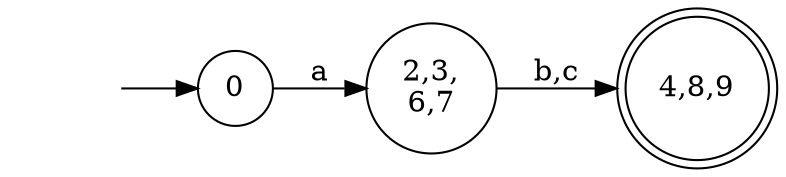digraph {

rankdir = LR ;

start[label = "", shape = "plaintext"]

init[label = "0", shape = "circle"] ;
1[label="2,3,\n6,7", shape = "circle"] ;
3[label = "4,8,9", shape = "doublecircle"] ;

start -> init ;

init -> 1 [label = "a"] ;
1 -> 3  [label = "b,c"] ;

}
